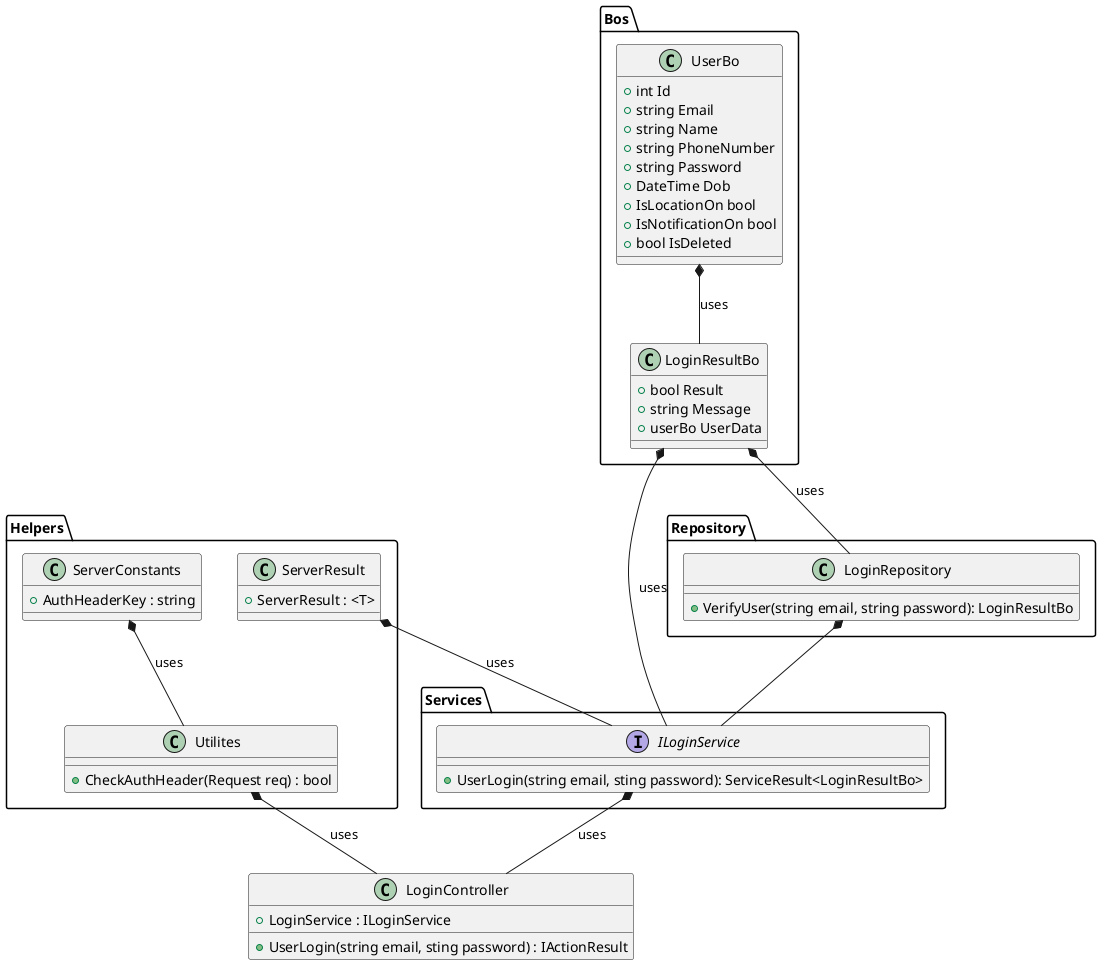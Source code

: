 @startuml

class LoginController {
    + LoginService : ILoginService
    + UserLogin(string email, sting password) : IActionResult
    
} 

package Helpers {
    Class Utilites {
        + CheckAuthHeader(Request req) : bool
    }

    Class ServerConstants {
        + AuthHeaderKey : string
    }

    Class ServerResult {
        + ServerResult : <T>
    }
}

package "Services" {
    interface ILoginService {
        + UserLogin(string email, sting password): ServiceResult<LoginResultBo>
        
    }
}

package "Repository" {
    class LoginRepository {
    
        + VerifyUser(string email, string password): LoginResultBo
        
    }
}

package Bos{

    class LoginResultBo{
        + bool Result
        + string Message
        + userBo UserData
    }

    class UserBo {
        + int Id
        + string Email
        + string Name
        + string PhoneNumber
        + string Password
        + DateTime Dob
        + IsLocationOn bool
        + IsNotificationOn bool
        + bool IsDeleted
    }
}

ILoginService *-- LoginController : uses
UserBo *-- LoginResultBo : uses
ServerResult *-- ILoginService : uses
Utilites *-- LoginController : uses
ServerConstants *-- Utilites : uses
LoginRepository *-- ILoginService
LoginResultBo *-- LoginRepository : uses
LoginResultBo *-- ILoginService : uses



@enduml